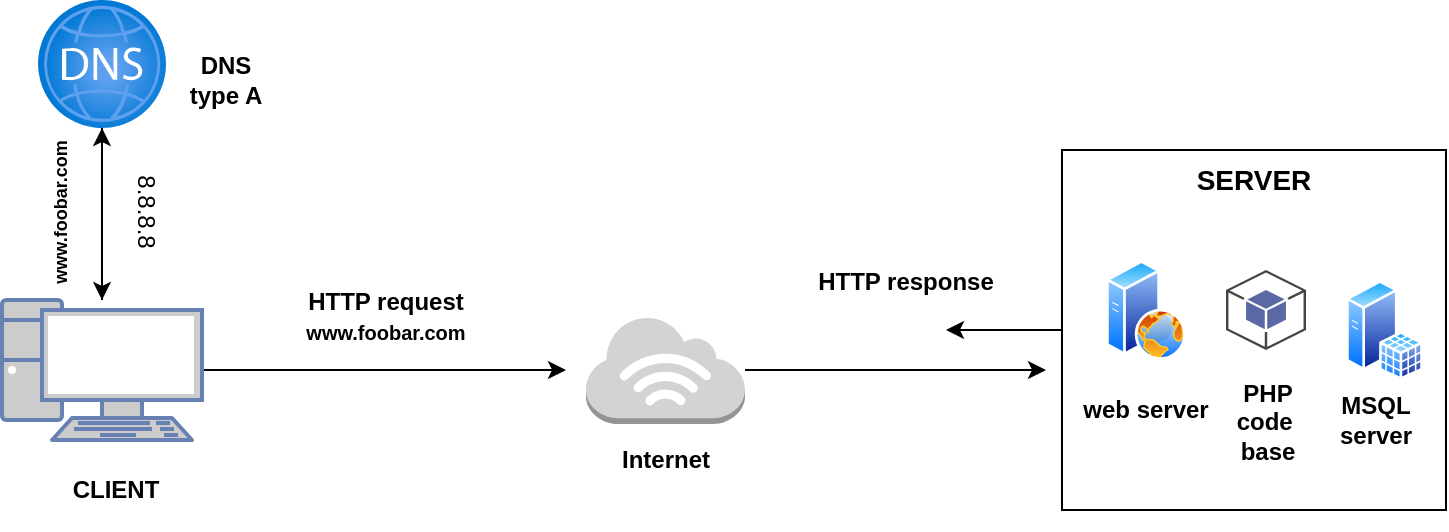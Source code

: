<mxfile version="24.4.13" type="github">
  <diagram name="Page-1" id="JT8nSApSo8RRy19RMt6f">
    <mxGraphModel dx="880" dy="434" grid="1" gridSize="10" guides="1" tooltips="1" connect="1" arrows="1" fold="1" page="1" pageScale="1" pageWidth="850" pageHeight="1100" math="0" shadow="0">
      <root>
        <mxCell id="0" />
        <mxCell id="1" parent="0" />
        <mxCell id="sd1s6TD0uZBo1PUaS8JB-1" value="" style="image;aspect=fixed;perimeter=ellipsePerimeter;html=1;align=center;shadow=0;dashed=0;spacingTop=3;image=img/lib/active_directory/web_server.svg;" vertex="1" parent="1">
          <mxGeometry x="635" y="250" width="40" height="50" as="geometry" />
        </mxCell>
        <mxCell id="sd1s6TD0uZBo1PUaS8JB-2" value="" style="image;aspect=fixed;perimeter=ellipsePerimeter;html=1;align=center;shadow=0;dashed=0;spacingTop=3;image=img/lib/active_directory/sql_server.svg;" vertex="1" parent="1">
          <mxGeometry x="755" y="260" width="38.5" height="50" as="geometry" />
        </mxCell>
        <mxCell id="sd1s6TD0uZBo1PUaS8JB-3" value="" style="edgeStyle=orthogonalEdgeStyle;rounded=0;orthogonalLoop=1;jettySize=auto;html=1;" edge="1" parent="1" source="sd1s6TD0uZBo1PUaS8JB-5" target="sd1s6TD0uZBo1PUaS8JB-14">
          <mxGeometry relative="1" as="geometry" />
        </mxCell>
        <mxCell id="sd1s6TD0uZBo1PUaS8JB-4" value="" style="edgeStyle=orthogonalEdgeStyle;rounded=0;orthogonalLoop=1;jettySize=auto;html=1;" edge="1" parent="1" source="sd1s6TD0uZBo1PUaS8JB-5">
          <mxGeometry relative="1" as="geometry">
            <mxPoint x="365" y="305" as="targetPoint" />
          </mxGeometry>
        </mxCell>
        <mxCell id="sd1s6TD0uZBo1PUaS8JB-5" value="" style="fontColor=#0066CC;verticalAlign=top;verticalLabelPosition=bottom;labelPosition=center;align=center;html=1;outlineConnect=0;fillColor=#CCCCCC;strokeColor=#6881B3;gradientColor=none;gradientDirection=north;strokeWidth=2;shape=mxgraph.networks.pc;" vertex="1" parent="1">
          <mxGeometry x="83" y="270" width="100" height="70" as="geometry" />
        </mxCell>
        <mxCell id="sd1s6TD0uZBo1PUaS8JB-6" style="edgeStyle=orthogonalEdgeStyle;rounded=0;orthogonalLoop=1;jettySize=auto;html=1;" edge="1" parent="1" source="sd1s6TD0uZBo1PUaS8JB-7">
          <mxGeometry relative="1" as="geometry">
            <mxPoint x="555" y="285" as="targetPoint" />
          </mxGeometry>
        </mxCell>
        <mxCell id="sd1s6TD0uZBo1PUaS8JB-7" value="SERVER" style="rounded=0;whiteSpace=wrap;html=1;fillColor=none;gradientColor=default;verticalAlign=top;fontSize=14;fontStyle=1" vertex="1" parent="1">
          <mxGeometry x="613" y="195" width="192" height="180" as="geometry" />
        </mxCell>
        <mxCell id="sd1s6TD0uZBo1PUaS8JB-8" value="web server" style="rounded=0;whiteSpace=wrap;html=1;fontStyle=1;fillColor=none;strokeColor=none;" vertex="1" parent="1">
          <mxGeometry x="615" y="310" width="80" height="30" as="geometry" />
        </mxCell>
        <mxCell id="sd1s6TD0uZBo1PUaS8JB-9" value="MSQL&lt;div&gt;server&lt;/div&gt;" style="rounded=0;whiteSpace=wrap;html=1;fillColor=none;strokeColor=none;fontStyle=1" vertex="1" parent="1">
          <mxGeometry x="735" y="300" width="70" height="60" as="geometry" />
        </mxCell>
        <mxCell id="sd1s6TD0uZBo1PUaS8JB-10" value="CLIENT" style="rounded=0;whiteSpace=wrap;html=1;fontStyle=1;fillColor=none;strokeColor=none;" vertex="1" parent="1">
          <mxGeometry x="115" y="345" width="50" height="40" as="geometry" />
        </mxCell>
        <mxCell id="sd1s6TD0uZBo1PUaS8JB-11" value="" style="outlineConnect=0;dashed=0;verticalLabelPosition=bottom;verticalAlign=top;align=center;html=1;shape=mxgraph.aws3.android;fillColor=#5A69A4;gradientColor=none;" vertex="1" parent="1">
          <mxGeometry x="695" y="255" width="40" height="40" as="geometry" />
        </mxCell>
        <mxCell id="sd1s6TD0uZBo1PUaS8JB-12" value="PHP&lt;div&gt;code&amp;nbsp;&lt;/div&gt;&lt;div&gt;base&lt;/div&gt;" style="rounded=0;whiteSpace=wrap;html=1;fontStyle=1;fillColor=none;strokeColor=none;" vertex="1" parent="1">
          <mxGeometry x="696" y="301" width="40" height="59" as="geometry" />
        </mxCell>
        <mxCell id="sd1s6TD0uZBo1PUaS8JB-13" style="edgeStyle=orthogonalEdgeStyle;rounded=0;orthogonalLoop=1;jettySize=auto;html=1;" edge="1" parent="1" source="sd1s6TD0uZBo1PUaS8JB-14">
          <mxGeometry relative="1" as="geometry">
            <mxPoint x="133" y="270" as="targetPoint" />
          </mxGeometry>
        </mxCell>
        <mxCell id="sd1s6TD0uZBo1PUaS8JB-14" value="" style="image;aspect=fixed;html=1;points=[];align=center;fontSize=12;image=img/lib/azure2/networking/DNS_Zones.svg;" vertex="1" parent="1">
          <mxGeometry x="101" y="120" width="64" height="64" as="geometry" />
        </mxCell>
        <mxCell id="sd1s6TD0uZBo1PUaS8JB-15" value="" style="edgeStyle=orthogonalEdgeStyle;rounded=0;orthogonalLoop=1;jettySize=auto;html=1;" edge="1" parent="1" source="sd1s6TD0uZBo1PUaS8JB-16">
          <mxGeometry relative="1" as="geometry">
            <mxPoint x="605" y="305" as="targetPoint" />
          </mxGeometry>
        </mxCell>
        <mxCell id="sd1s6TD0uZBo1PUaS8JB-16" value="" style="outlineConnect=0;dashed=0;verticalLabelPosition=bottom;verticalAlign=top;align=center;html=1;shape=mxgraph.aws3.internet_3;fillColor=#D2D3D3;gradientColor=none;" vertex="1" parent="1">
          <mxGeometry x="375" y="278" width="79.5" height="54" as="geometry" />
        </mxCell>
        <mxCell id="sd1s6TD0uZBo1PUaS8JB-17" value="HTTP request&lt;div&gt;&lt;font style=&quot;font-size: 10px;&quot;&gt;www.foobar.com&lt;/font&gt;&lt;/div&gt;" style="rounded=0;whiteSpace=wrap;html=1;fontStyle=1;fillColor=none;strokeColor=none;" vertex="1" parent="1">
          <mxGeometry x="215" y="260" width="120" height="35" as="geometry" />
        </mxCell>
        <mxCell id="sd1s6TD0uZBo1PUaS8JB-18" value="HTTP response" style="rounded=0;whiteSpace=wrap;html=1;fontStyle=1;fillColor=none;strokeColor=none;" vertex="1" parent="1">
          <mxGeometry x="475" y="243" width="120" height="35" as="geometry" />
        </mxCell>
        <mxCell id="sd1s6TD0uZBo1PUaS8JB-19" value="www.foobar.com" style="rounded=0;whiteSpace=wrap;html=1;fontStyle=1;rotation=-90;fontSize=9;fillColor=none;strokeColor=none;" vertex="1" parent="1">
          <mxGeometry x="60" y="209" width="105" height="34" as="geometry" />
        </mxCell>
        <mxCell id="sd1s6TD0uZBo1PUaS8JB-20" value="8.8.8.8" style="rounded=0;whiteSpace=wrap;html=1;rotation=90;fillColor=none;strokeColor=none;" vertex="1" parent="1">
          <mxGeometry x="95" y="196" width="120" height="60" as="geometry" />
        </mxCell>
        <mxCell id="sd1s6TD0uZBo1PUaS8JB-21" value="DNS&lt;div&gt;type A&lt;/div&gt;" style="rounded=0;whiteSpace=wrap;html=1;fontStyle=1;fillColor=none;strokeColor=none;" vertex="1" parent="1">
          <mxGeometry x="135" y="130" width="120" height="60" as="geometry" />
        </mxCell>
        <mxCell id="sd1s6TD0uZBo1PUaS8JB-22" value="Internet" style="rounded=0;whiteSpace=wrap;html=1;fontStyle=1;fillColor=none;strokeColor=none;" vertex="1" parent="1">
          <mxGeometry x="355" y="332" width="120" height="35" as="geometry" />
        </mxCell>
      </root>
    </mxGraphModel>
  </diagram>
</mxfile>
